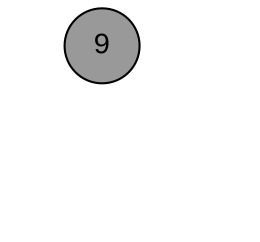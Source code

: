 digraph BST {
  node [fontname="Arial", shape=circle, fixedsize=true];
  9 [fillcolor=grey60 style=filled]
  null7 [ label="X", style="invis"];
  9 -> null0 [style=invis];
  9 -> null4 [style=invis];
  null4 [ label="X", style="invis"];
  null0 [ label="X", style="invis"];
}

